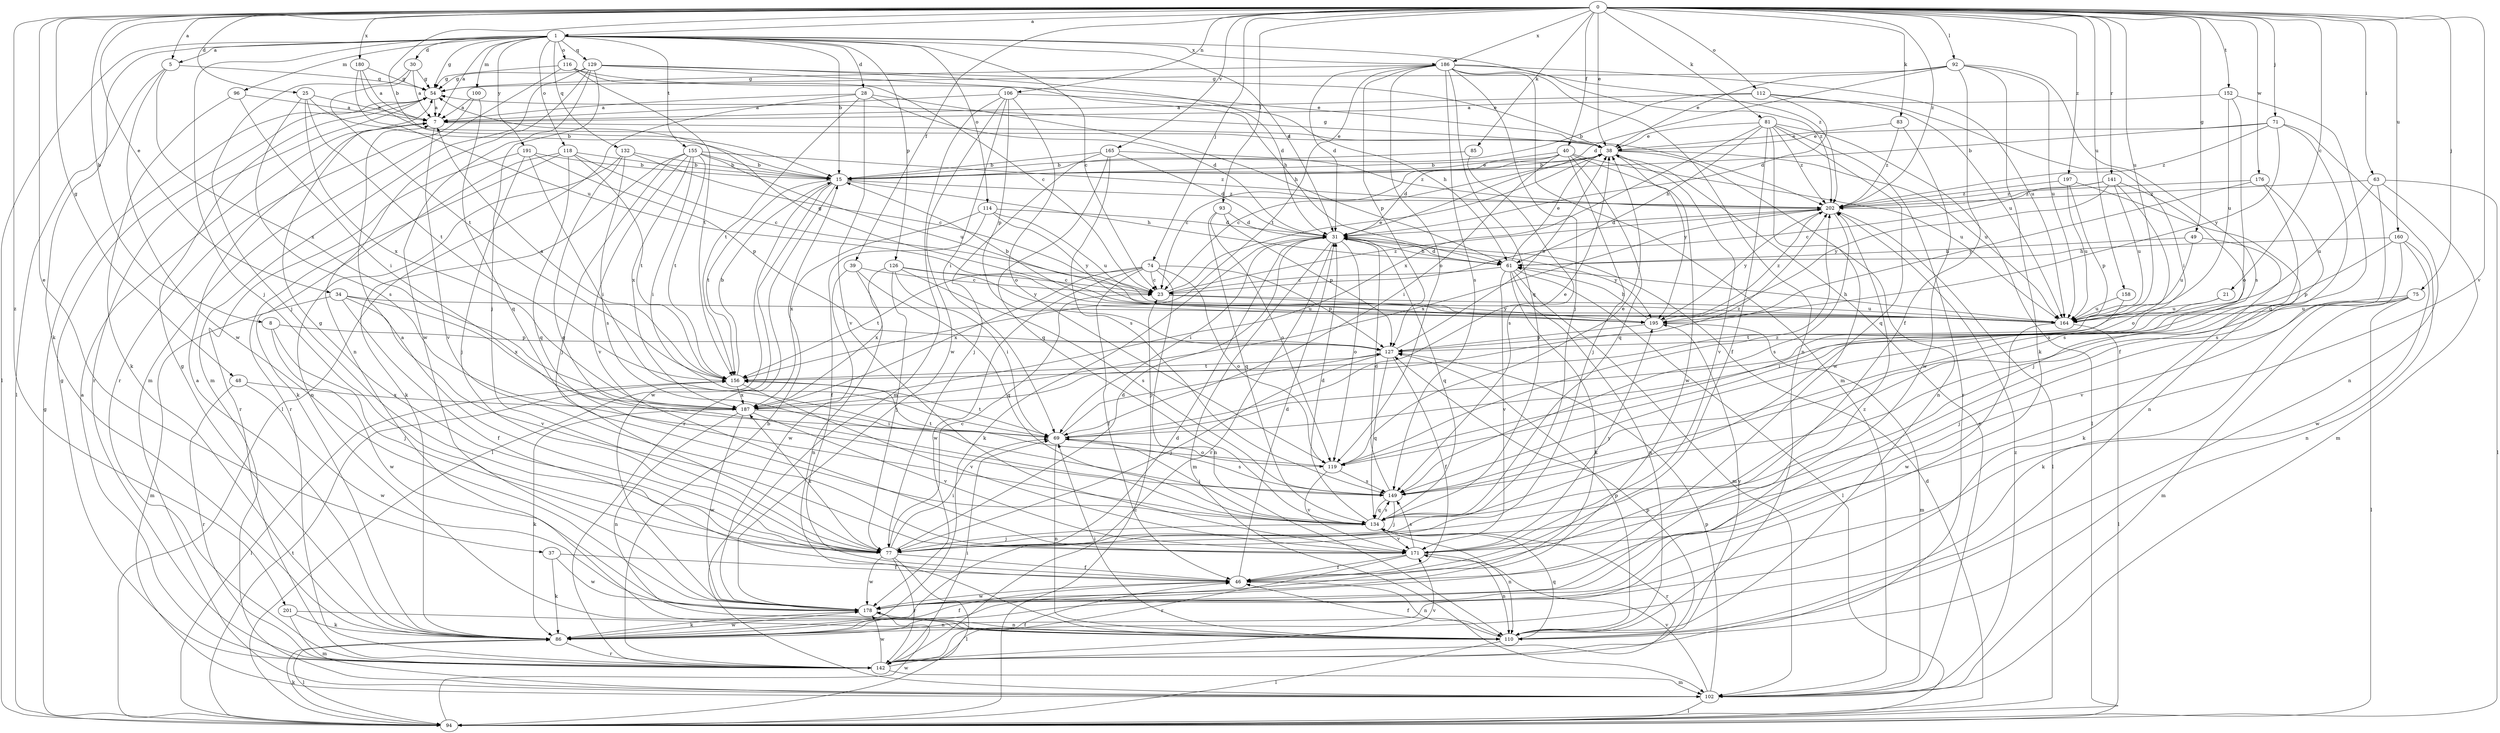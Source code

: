 strict digraph  {
0;
1;
5;
7;
8;
15;
21;
23;
25;
28;
30;
31;
34;
37;
38;
39;
40;
46;
48;
49;
54;
61;
63;
69;
71;
74;
75;
77;
81;
83;
85;
86;
92;
93;
94;
96;
100;
102;
106;
110;
112;
114;
116;
118;
119;
126;
127;
129;
132;
134;
141;
142;
149;
152;
155;
156;
158;
160;
164;
165;
171;
176;
178;
180;
186;
187;
191;
195;
197;
201;
202;
0 -> 1  [label=a];
0 -> 5  [label=a];
0 -> 8  [label=b];
0 -> 15  [label=b];
0 -> 21  [label=c];
0 -> 25  [label=d];
0 -> 34  [label=e];
0 -> 37  [label=e];
0 -> 38  [label=e];
0 -> 39  [label=f];
0 -> 40  [label=f];
0 -> 48  [label=g];
0 -> 49  [label=g];
0 -> 63  [label=i];
0 -> 71  [label=j];
0 -> 74  [label=j];
0 -> 75  [label=j];
0 -> 81  [label=k];
0 -> 83  [label=k];
0 -> 85  [label=k];
0 -> 92  [label=l];
0 -> 93  [label=l];
0 -> 106  [label=n];
0 -> 112  [label=o];
0 -> 141  [label=r];
0 -> 152  [label=t];
0 -> 158  [label=u];
0 -> 160  [label=u];
0 -> 164  [label=u];
0 -> 165  [label=v];
0 -> 171  [label=v];
0 -> 176  [label=w];
0 -> 180  [label=x];
0 -> 186  [label=x];
0 -> 197  [label=z];
0 -> 201  [label=z];
0 -> 202  [label=z];
1 -> 5  [label=a];
1 -> 7  [label=a];
1 -> 15  [label=b];
1 -> 23  [label=c];
1 -> 28  [label=d];
1 -> 30  [label=d];
1 -> 31  [label=d];
1 -> 54  [label=g];
1 -> 77  [label=j];
1 -> 86  [label=k];
1 -> 94  [label=l];
1 -> 96  [label=m];
1 -> 100  [label=m];
1 -> 114  [label=o];
1 -> 116  [label=o];
1 -> 118  [label=o];
1 -> 126  [label=p];
1 -> 129  [label=q];
1 -> 132  [label=q];
1 -> 155  [label=t];
1 -> 186  [label=x];
1 -> 191  [label=y];
1 -> 202  [label=z];
5 -> 54  [label=g];
5 -> 94  [label=l];
5 -> 178  [label=w];
5 -> 187  [label=x];
7 -> 38  [label=e];
7 -> 171  [label=v];
8 -> 77  [label=j];
8 -> 127  [label=p];
8 -> 178  [label=w];
15 -> 38  [label=e];
15 -> 61  [label=h];
15 -> 94  [label=l];
15 -> 142  [label=r];
15 -> 156  [label=t];
15 -> 178  [label=w];
15 -> 202  [label=z];
21 -> 69  [label=i];
21 -> 164  [label=u];
23 -> 38  [label=e];
23 -> 164  [label=u];
23 -> 195  [label=y];
23 -> 202  [label=z];
25 -> 7  [label=a];
25 -> 15  [label=b];
25 -> 149  [label=s];
25 -> 156  [label=t];
25 -> 187  [label=x];
28 -> 7  [label=a];
28 -> 31  [label=d];
28 -> 61  [label=h];
28 -> 94  [label=l];
28 -> 156  [label=t];
28 -> 171  [label=v];
30 -> 7  [label=a];
30 -> 54  [label=g];
30 -> 77  [label=j];
30 -> 156  [label=t];
31 -> 61  [label=h];
31 -> 69  [label=i];
31 -> 86  [label=k];
31 -> 102  [label=m];
31 -> 119  [label=o];
31 -> 134  [label=q];
31 -> 142  [label=r];
31 -> 195  [label=y];
34 -> 46  [label=f];
34 -> 102  [label=m];
34 -> 164  [label=u];
34 -> 171  [label=v];
34 -> 187  [label=x];
37 -> 46  [label=f];
37 -> 86  [label=k];
37 -> 178  [label=w];
38 -> 15  [label=b];
38 -> 23  [label=c];
38 -> 54  [label=g];
38 -> 110  [label=n];
38 -> 164  [label=u];
38 -> 171  [label=v];
38 -> 195  [label=y];
39 -> 23  [label=c];
39 -> 110  [label=n];
39 -> 134  [label=q];
39 -> 178  [label=w];
40 -> 15  [label=b];
40 -> 23  [label=c];
40 -> 31  [label=d];
40 -> 69  [label=i];
40 -> 77  [label=j];
40 -> 134  [label=q];
40 -> 164  [label=u];
40 -> 178  [label=w];
46 -> 31  [label=d];
46 -> 110  [label=n];
46 -> 178  [label=w];
48 -> 142  [label=r];
48 -> 178  [label=w];
48 -> 187  [label=x];
49 -> 61  [label=h];
49 -> 86  [label=k];
49 -> 164  [label=u];
54 -> 7  [label=a];
54 -> 142  [label=r];
61 -> 23  [label=c];
61 -> 31  [label=d];
61 -> 38  [label=e];
61 -> 86  [label=k];
61 -> 94  [label=l];
61 -> 102  [label=m];
61 -> 110  [label=n];
61 -> 171  [label=v];
63 -> 94  [label=l];
63 -> 102  [label=m];
63 -> 149  [label=s];
63 -> 164  [label=u];
63 -> 202  [label=z];
69 -> 38  [label=e];
69 -> 110  [label=n];
69 -> 119  [label=o];
69 -> 127  [label=p];
69 -> 149  [label=s];
69 -> 156  [label=t];
71 -> 15  [label=b];
71 -> 38  [label=e];
71 -> 46  [label=f];
71 -> 110  [label=n];
71 -> 195  [label=y];
71 -> 202  [label=z];
74 -> 23  [label=c];
74 -> 46  [label=f];
74 -> 110  [label=n];
74 -> 119  [label=o];
74 -> 127  [label=p];
74 -> 156  [label=t];
74 -> 178  [label=w];
74 -> 187  [label=x];
75 -> 77  [label=j];
75 -> 86  [label=k];
75 -> 94  [label=l];
75 -> 102  [label=m];
75 -> 164  [label=u];
77 -> 7  [label=a];
77 -> 23  [label=c];
77 -> 31  [label=d];
77 -> 46  [label=f];
77 -> 54  [label=g];
77 -> 69  [label=i];
77 -> 94  [label=l];
77 -> 142  [label=r];
77 -> 178  [label=w];
77 -> 187  [label=x];
81 -> 38  [label=e];
81 -> 46  [label=f];
81 -> 61  [label=h];
81 -> 94  [label=l];
81 -> 134  [label=q];
81 -> 142  [label=r];
81 -> 178  [label=w];
81 -> 187  [label=x];
81 -> 202  [label=z];
83 -> 38  [label=e];
83 -> 178  [label=w];
83 -> 202  [label=z];
85 -> 15  [label=b];
85 -> 149  [label=s];
86 -> 7  [label=a];
86 -> 31  [label=d];
86 -> 46  [label=f];
86 -> 54  [label=g];
86 -> 94  [label=l];
86 -> 142  [label=r];
86 -> 178  [label=w];
92 -> 31  [label=d];
92 -> 38  [label=e];
92 -> 46  [label=f];
92 -> 54  [label=g];
92 -> 86  [label=k];
92 -> 149  [label=s];
92 -> 164  [label=u];
93 -> 31  [label=d];
93 -> 119  [label=o];
93 -> 127  [label=p];
93 -> 134  [label=q];
94 -> 23  [label=c];
94 -> 31  [label=d];
94 -> 54  [label=g];
94 -> 86  [label=k];
94 -> 156  [label=t];
94 -> 178  [label=w];
96 -> 7  [label=a];
96 -> 69  [label=i];
96 -> 86  [label=k];
100 -> 7  [label=a];
100 -> 134  [label=q];
100 -> 142  [label=r];
102 -> 38  [label=e];
102 -> 94  [label=l];
102 -> 127  [label=p];
102 -> 171  [label=v];
102 -> 202  [label=z];
106 -> 7  [label=a];
106 -> 61  [label=h];
106 -> 69  [label=i];
106 -> 102  [label=m];
106 -> 119  [label=o];
106 -> 127  [label=p];
106 -> 178  [label=w];
110 -> 46  [label=f];
110 -> 69  [label=i];
110 -> 94  [label=l];
110 -> 127  [label=p];
110 -> 134  [label=q];
110 -> 195  [label=y];
112 -> 7  [label=a];
112 -> 15  [label=b];
112 -> 31  [label=d];
112 -> 69  [label=i];
112 -> 164  [label=u];
114 -> 31  [label=d];
114 -> 46  [label=f];
114 -> 164  [label=u];
114 -> 187  [label=x];
114 -> 195  [label=y];
116 -> 23  [label=c];
116 -> 38  [label=e];
116 -> 54  [label=g];
116 -> 102  [label=m];
116 -> 156  [label=t];
118 -> 15  [label=b];
118 -> 23  [label=c];
118 -> 86  [label=k];
118 -> 134  [label=q];
118 -> 142  [label=r];
118 -> 156  [label=t];
119 -> 38  [label=e];
119 -> 149  [label=s];
119 -> 156  [label=t];
119 -> 171  [label=v];
119 -> 202  [label=z];
126 -> 23  [label=c];
126 -> 69  [label=i];
126 -> 77  [label=j];
126 -> 149  [label=s];
126 -> 187  [label=x];
126 -> 195  [label=y];
127 -> 38  [label=e];
127 -> 46  [label=f];
127 -> 77  [label=j];
127 -> 134  [label=q];
127 -> 156  [label=t];
129 -> 31  [label=d];
129 -> 38  [label=e];
129 -> 54  [label=g];
129 -> 61  [label=h];
129 -> 77  [label=j];
129 -> 102  [label=m];
129 -> 110  [label=n];
129 -> 178  [label=w];
132 -> 15  [label=b];
132 -> 23  [label=c];
132 -> 110  [label=n];
132 -> 134  [label=q];
132 -> 149  [label=s];
134 -> 31  [label=d];
134 -> 69  [label=i];
134 -> 77  [label=j];
134 -> 110  [label=n];
134 -> 142  [label=r];
134 -> 149  [label=s];
134 -> 171  [label=v];
141 -> 23  [label=c];
141 -> 119  [label=o];
141 -> 149  [label=s];
141 -> 164  [label=u];
141 -> 195  [label=y];
141 -> 202  [label=z];
142 -> 7  [label=a];
142 -> 15  [label=b];
142 -> 46  [label=f];
142 -> 54  [label=g];
142 -> 69  [label=i];
142 -> 102  [label=m];
142 -> 127  [label=p];
142 -> 171  [label=v];
142 -> 178  [label=w];
149 -> 31  [label=d];
149 -> 77  [label=j];
149 -> 134  [label=q];
152 -> 7  [label=a];
152 -> 119  [label=o];
152 -> 134  [label=q];
152 -> 164  [label=u];
155 -> 15  [label=b];
155 -> 69  [label=i];
155 -> 77  [label=j];
155 -> 86  [label=k];
155 -> 156  [label=t];
155 -> 164  [label=u];
155 -> 171  [label=v];
155 -> 187  [label=x];
155 -> 202  [label=z];
156 -> 7  [label=a];
156 -> 15  [label=b];
156 -> 94  [label=l];
156 -> 171  [label=v];
156 -> 187  [label=x];
158 -> 156  [label=t];
158 -> 164  [label=u];
160 -> 61  [label=h];
160 -> 110  [label=n];
160 -> 127  [label=p];
160 -> 171  [label=v];
160 -> 178  [label=w];
164 -> 54  [label=g];
164 -> 61  [label=h];
164 -> 94  [label=l];
164 -> 178  [label=w];
165 -> 15  [label=b];
165 -> 31  [label=d];
165 -> 77  [label=j];
165 -> 134  [label=q];
165 -> 149  [label=s];
165 -> 202  [label=z];
171 -> 46  [label=f];
171 -> 110  [label=n];
171 -> 142  [label=r];
171 -> 149  [label=s];
171 -> 195  [label=y];
176 -> 77  [label=j];
176 -> 149  [label=s];
176 -> 195  [label=y];
176 -> 202  [label=z];
178 -> 86  [label=k];
178 -> 110  [label=n];
178 -> 202  [label=z];
180 -> 7  [label=a];
180 -> 54  [label=g];
180 -> 164  [label=u];
180 -> 202  [label=z];
186 -> 31  [label=d];
186 -> 54  [label=g];
186 -> 77  [label=j];
186 -> 102  [label=m];
186 -> 110  [label=n];
186 -> 119  [label=o];
186 -> 127  [label=p];
186 -> 134  [label=q];
186 -> 149  [label=s];
186 -> 156  [label=t];
186 -> 164  [label=u];
186 -> 202  [label=z];
187 -> 69  [label=i];
187 -> 86  [label=k];
187 -> 110  [label=n];
187 -> 171  [label=v];
187 -> 178  [label=w];
187 -> 202  [label=z];
191 -> 15  [label=b];
191 -> 69  [label=i];
191 -> 77  [label=j];
191 -> 127  [label=p];
191 -> 142  [label=r];
195 -> 15  [label=b];
195 -> 61  [label=h];
195 -> 102  [label=m];
195 -> 127  [label=p];
195 -> 202  [label=z];
197 -> 110  [label=n];
197 -> 127  [label=p];
197 -> 164  [label=u];
197 -> 202  [label=z];
201 -> 86  [label=k];
201 -> 102  [label=m];
201 -> 110  [label=n];
202 -> 31  [label=d];
202 -> 94  [label=l];
202 -> 149  [label=s];
202 -> 187  [label=x];
202 -> 195  [label=y];
}
